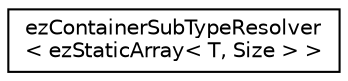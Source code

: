 digraph "Graphical Class Hierarchy"
{
 // LATEX_PDF_SIZE
  edge [fontname="Helvetica",fontsize="10",labelfontname="Helvetica",labelfontsize="10"];
  node [fontname="Helvetica",fontsize="10",shape=record];
  rankdir="LR";
  Node0 [label="ezContainerSubTypeResolver\l\< ezStaticArray\< T, Size \> \>",height=0.2,width=0.4,color="black", fillcolor="white", style="filled",URL="$d0/df0/structez_container_sub_type_resolver_3_01ez_static_array_3_01_t_00_01_size_01_4_01_4.htm",tooltip=" "];
}
